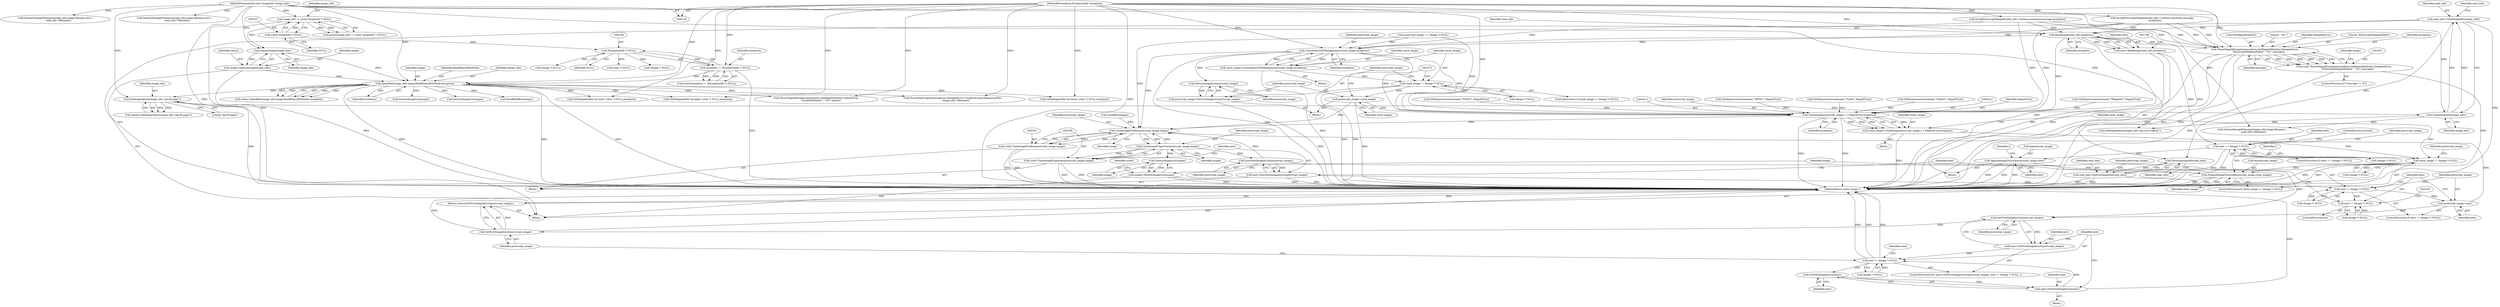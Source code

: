 digraph "0_ImageMagick6_7d11230060fa9c8f67e53c85224daf6648805c7b@API" {
"1001481" [label="(Call,read_info=CloneImageInfo(image_info))"];
"1001483" [label="(Call,CloneImageInfo(image_info))"];
"1001185" [label="(Call,GetImageOption(image_info,\"eps:fit-page\"))"];
"1000208" [label="(Call,OpenBlob(image_info,image,ReadBinaryBlobMode,exception))"];
"1000204" [label="(Call,AcquireImage(image_info))"];
"1000164" [label="(Call,image_info != (const ImageInfo *) NULL)"];
"1000119" [label="(MethodParameterIn,const ImageInfo *image_info)"];
"1000166" [label="(Call,(const ImageInfo *) NULL)"];
"1000202" [label="(Call,image=AcquireImage(image_info))"];
"1000191" [label="(Call,exception != (ExceptionInfo *) NULL)"];
"1000120" [label="(MethodParameterIn,ExceptionInfo *exception)"];
"1000193" [label="(Call,(ExceptionInfo *) NULL)"];
"1001784" [label="(Call,ReadImage(read_info,exception))"];
"1001782" [label="(Call,next=ReadImage(read_info,exception))"];
"1001794" [label="(Call,next == (Image *) NULL)"];
"1001800" [label="(Call,AppendImageToList(&postscript_image,next))"];
"1002303" [label="(Call,PrependImageToList(&postscript_image,clone_image))"];
"1001812" [label="(Call,DestroyImageInfo(read_info))"];
"1001810" [label="(Call,read_info=DestroyImageInfo(read_info))"];
"1001828" [label="(Call,ThrowMagickException(exception,GetMagickModule(),DelegateError,\n          \"PostscriptDelegateFailed\",\"`%s'\",message))"];
"1001826" [label="(Call,(void) ThrowMagickException(exception,GetMagickModule(),DelegateError,\n          \"PostscriptDelegateFailed\",\"`%s'\",message))"];
"1001855" [label="(Call,ConsolidateCMYKImages(postscript_image,exception))"];
"1001853" [label="(Call,cmyk_image=ConsolidateCMYKImages(postscript_image,exception))"];
"1001859" [label="(Call,cmyk_image != (Image *) NULL)"];
"1001869" [label="(Call,postscript_image=cmyk_image)"];
"1002291" [label="(Call,CloneImage(postscript_image,1,1,MagickTrue,exception))"];
"1002289" [label="(Call,clone_image=CloneImage(postscript_image,1,1,MagickTrue,exception))"];
"1002298" [label="(Call,clone_image != (Image *) NULL)"];
"1002352" [label="(Call,CloneImageProfiles(postscript_image,image))"];
"1002350" [label="(Call,(void) CloneImageProfiles(postscript_image,image))"];
"1002357" [label="(Call,CloneImageProperties(postscript_image,image))"];
"1002355" [label="(Call,(void) CloneImageProperties(postscript_image,image))"];
"1002362" [label="(Call,SyncNextImageInList(postscript_image))"];
"1002360" [label="(Call,next=SyncNextImageInList(postscript_image))"];
"1002365" [label="(Call,next != (Image *) NULL)"];
"1002370" [label="(Call,postscript_image=next)"];
"1002388" [label="(Call,GetFirstImageInList(postscript_image))"];
"1002386" [label="(Call,next=GetFirstImageInList(postscript_image))"];
"1002390" [label="(Call,next != (Image *) NULL)"];
"1002404" [label="(Call,GetNextImageInList(next))"];
"1002402" [label="(Call,next=GetNextImageInList(next))"];
"1002407" [label="(Call,GetFirstImageInList(postscript_image))"];
"1002406" [label="(Return,return(GetFirstImageInList(postscript_image));)"];
"1002373" [label="(Call,next != (Image *) NULL)"];
"1002380" [label="(Call,DestroyImageList(image))"];
"1002378" [label="(Call,image=DestroyImageList(image))"];
"1001867" [label="(Call,DestroyImageList(postscript_image))"];
"1001865" [label="(Call,postscript_image=DestroyImageList(postscript_image))"];
"1002307" [label="(ControlStructure,do)"];
"1001786" [label="(Identifier,exception)"];
"1002389" [label="(Identifier,postscript_image)"];
"1002385" [label="(ControlStructure,for (next=GetFirstImageInList(postscript_image); next != (Image *) NULL; ))"];
"1001185" [label="(Call,GetImageOption(image_info,\"eps:fit-page\"))"];
"1001836" [label="(Identifier,image)"];
"1000191" [label="(Call,exception != (ExceptionInfo *) NULL)"];
"1002362" [label="(Call,SyncNextImageInList(postscript_image))"];
"1001834" [label="(Identifier,message)"];
"1000206" [label="(Call,status=OpenBlob(image_info,image,ReadBinaryBlobMode,exception))"];
"1002370" [label="(Call,postscript_image=next)"];
"1002381" [label="(Identifier,image)"];
"1002409" [label="(MethodReturn,static Image *)"];
"1001659" [label="(Call,InterpretImageFilename(image_info,image,filename,1,\n    read_info->filename))"];
"1000202" [label="(Call,image=AcquireImage(image_info))"];
"1001796" [label="(Call,(Image *) NULL)"];
"1001857" [label="(Identifier,exception)"];
"1000209" [label="(Identifier,image_info)"];
"1001811" [label="(Identifier,read_info)"];
"1002291" [label="(Call,CloneImage(postscript_image,1,1,MagickTrue,exception))"];
"1000192" [label="(Identifier,exception)"];
"1000800" [label="(Call,GlobExpression(command,\"*Magenta*\",MagickTrue))"];
"1000168" [label="(Identifier,NULL)"];
"1001859" [label="(Call,cmyk_image != (Image *) NULL)"];
"1002373" [label="(Call,next != (Image *) NULL)"];
"1000195" [label="(Identifier,NULL)"];
"1002305" [label="(Identifier,postscript_image)"];
"1001420" [label="(Call,GetDelegateInfo(\"ps:alpha\",(char *) NULL,exception))"];
"1002288" [label="(Block,)"];
"1001795" [label="(Identifier,next)"];
"1001866" [label="(Identifier,postscript_image)"];
"1002296" [label="(Identifier,exception)"];
"1002388" [label="(Call,GetFirstImageInList(postscript_image))"];
"1000164" [label="(Call,image_info != (const ImageInfo *) NULL)"];
"1002371" [label="(Identifier,postscript_image)"];
"1002353" [label="(Identifier,postscript_image)"];
"1001856" [label="(Identifier,postscript_image)"];
"1001830" [label="(Call,GetMagickModule())"];
"1002361" [label="(Identifier,next)"];
"1002367" [label="(Call,(Image *) NULL)"];
"1002306" [label="(Identifier,clone_image)"];
"1002355" [label="(Call,(void) CloneImageProperties(postscript_image,image))"];
"1002390" [label="(Call,next != (Image *) NULL)"];
"1001187" [label="(Literal,\"eps:fit-page\")"];
"1001860" [label="(Identifier,cmyk_image)"];
"1000746" [label="(Call,GlobExpression(command,\"*EPSF-*\",MagickTrue))"];
"1000204" [label="(Call,AcquireImage(image_info))"];
"1000119" [label="(MethodParameterIn,const ImageInfo *image_info)"];
"1002391" [label="(Identifier,next)"];
"1001483" [label="(Call,CloneImageInfo(image_info))"];
"1002350" [label="(Call,(void) CloneImageProfiles(postscript_image,image))"];
"1001785" [label="(Identifier,read_info)"];
"1002297" [label="(ControlStructure,if (clone_image != (Image *) NULL))"];
"1001833" [label="(Literal,\"`%s'\")"];
"1000165" [label="(Identifier,image_info)"];
"1002363" [label="(Identifier,postscript_image)"];
"1001821" [label="(ControlStructure,if (*message != '\0'))"];
"1002264" [label="(Call,CloseBlob(image))"];
"1002395" [label="(Block,)"];
"1001784" [label="(Call,ReadImage(read_info,exception))"];
"1001799" [label="(ControlStructure,break;)"];
"1001869" [label="(Call,postscript_image=cmyk_image)"];
"1001815" [label="(Call,postscript_image == (Image *) NULL)"];
"1001853" [label="(Call,cmyk_image=ConsolidateCMYKImages(postscript_image,exception))"];
"1001802" [label="(Identifier,postscript_image)"];
"1002379" [label="(Identifier,image)"];
"1000212" [label="(Identifier,exception)"];
"1002386" [label="(Call,next=GetFirstImageInList(postscript_image))"];
"1002398" [label="(Identifier,next)"];
"1000475" [label="(Call,(char *) NULL)"];
"1002357" [label="(Call,CloneImageProperties(postscript_image,image))"];
"1001831" [label="(Identifier,DelegateError)"];
"1001793" [label="(ControlStructure,if (next == (Image *) NULL))"];
"1000121" [label="(Block,)"];
"1001228" [label="(Call,ThrowMagickException(exception,GetMagickModule(),OptionError,\n             \"InvalidGeometry\",\"`%s'\",option))"];
"1002290" [label="(Identifier,clone_image)"];
"1001783" [label="(Identifier,next)"];
"1001868" [label="(Identifier,postscript_image)"];
"1001650" [label="(Call,InvokePostscriptDelegate(read_info->verbose,command,message,exception))"];
"1001855" [label="(Call,ConsolidateCMYKImages(postscript_image,exception))"];
"1002300" [label="(Call,(Image *) NULL)"];
"1000120" [label="(MethodParameterIn,ExceptionInfo *exception)"];
"1000208" [label="(Call,OpenBlob(image_info,image,ReadBinaryBlobMode,exception))"];
"1002304" [label="(Call,&postscript_image)"];
"1002374" [label="(Identifier,next)"];
"1001687" [label="(Call,InvokePostscriptDelegate(read_info->verbose,command,message,\n        exception))"];
"1001865" [label="(Call,postscript_image=DestroyImageList(postscript_image))"];
"1001867" [label="(Call,DestroyImageList(postscript_image))"];
"1001481" [label="(Call,read_info=CloneImageInfo(image_info))"];
"1002293" [label="(Literal,1)"];
"1002364" [label="(ControlStructure,if (next != (Image *) NULL))"];
"1001810" [label="(Call,read_info=DestroyImageInfo(read_info))"];
"1001488" [label="(Identifier,read_info)"];
"1001864" [label="(Block,)"];
"1002408" [label="(Identifier,postscript_image)"];
"1002372" [label="(Identifier,next)"];
"1002378" [label="(Call,image=DestroyImageList(image))"];
"1001782" [label="(Call,next=ReadImage(read_info,exception))"];
"1002402" [label="(Call,next=GetNextImageInList(next))"];
"1002383" [label="(Identifier,scene)"];
"1001803" [label="(Identifier,next)"];
"1001826" [label="(Call,(void) ThrowMagickException(exception,GetMagickModule(),DelegateError,\n          \"PostscriptDelegateFailed\",\"`%s'\",message))"];
"1002392" [label="(Call,(Image *) NULL)"];
"1001484" [label="(Identifier,image_info)"];
"1000207" [label="(Identifier,status)"];
"1002360" [label="(Call,next=SyncNextImageInList(postscript_image))"];
"1001186" [label="(Identifier,image_info)"];
"1002292" [label="(Identifier,postscript_image)"];
"1002365" [label="(Call,next != (Image *) NULL)"];
"1000190" [label="(Call,assert(exception != (ExceptionInfo *) NULL))"];
"1002303" [label="(Call,PrependImageToList(&postscript_image,clone_image))"];
"1002308" [label="(Block,)"];
"1001970" [label="(Call,GlobExpression(command,\"*EPSF-*\",MagickTrue))"];
"1002405" [label="(Identifier,next)"];
"1001813" [label="(Identifier,read_info)"];
"1000166" [label="(Call,(const ImageInfo *) NULL)"];
"1001794" [label="(Call,next == (Image *) NULL)"];
"1002354" [label="(Identifier,image)"];
"1001183" [label="(Call,option=GetImageOption(image_info,\"eps:fit-page\"))"];
"1001801" [label="(Call,&postscript_image)"];
"1001751" [label="(Block,)"];
"1001870" [label="(Identifier,postscript_image)"];
"1002298" [label="(Call,clone_image != (Image *) NULL)"];
"1000193" [label="(Call,(ExceptionInfo *) NULL)"];
"1000220" [label="(Call,DestroyImageList(image))"];
"1000238" [label="(Call,ThrowFileException(exception,FileOpenError,\"UnableToCreateTemporaryFile\",\n        image_info->filename))"];
"1001754" [label="(Call,InterpretImageFilename(image_info,image,filename,(int) i,\n        read_info->filename))"];
"1002380" [label="(Call,DestroyImageList(image))"];
"1001861" [label="(Call,(Image *) NULL)"];
"1002403" [label="(Identifier,next)"];
"1001556" [label="(Call,GetImageOption(image_info,\"eps:use-cropbox\"))"];
"1001828" [label="(Call,ThrowMagickException(exception,GetMagickModule(),DelegateError,\n          \"PostscriptDelegateFailed\",\"`%s'\",message))"];
"1001482" [label="(Identifier,read_info)"];
"1000793" [label="(Call,GlobExpression(command,\"*Cyan*\",MagickTrue))"];
"1001858" [label="(ControlStructure,if (cmyk_image != (Image *) NULL))"];
"1000806" [label="(Call,GlobExpression(command,\"*Yellow*\",MagickTrue))"];
"1002294" [label="(Literal,1)"];
"1001398" [label="(Call,GetDelegateInfo(\"ps:mono\",(char *) NULL,exception))"];
"1000250" [label="(Call,(Image *) NULL)"];
"1000210" [label="(Identifier,image)"];
"1002366" [label="(Identifier,next)"];
"1001812" [label="(Call,DestroyImageInfo(read_info))"];
"1000163" [label="(Call,assert(image_info != (const ImageInfo *) NULL))"];
"1001816" [label="(Identifier,postscript_image)"];
"1001832" [label="(Literal,\"PostscriptDelegateFailed\")"];
"1000223" [label="(Call,(Image *) NULL)"];
"1001851" [label="(Block,)"];
"1002295" [label="(Identifier,MagickTrue)"];
"1001750" [label="(Identifier,i)"];
"1001720" [label="(Call,InterpretImageFilename(image_info,image,filename,(int) i,\n        read_info->filename))"];
"1001800" [label="(Call,AppendImageToList(&postscript_image,next))"];
"1000205" [label="(Identifier,image_info)"];
"1002375" [label="(Call,(Image *) NULL)"];
"1002406" [label="(Return,return(GetFirstImageInList(postscript_image));)"];
"1002352" [label="(Call,CloneImageProfiles(postscript_image,image))"];
"1000203" [label="(Identifier,image)"];
"1001829" [label="(Identifier,exception)"];
"1002287" [label="(Identifier,i)"];
"1002358" [label="(Identifier,postscript_image)"];
"1002407" [label="(Call,GetFirstImageInList(postscript_image))"];
"1001871" [label="(Identifier,cmyk_image)"];
"1000211" [label="(Identifier,ReadBinaryBlobMode)"];
"1001854" [label="(Identifier,cmyk_image)"];
"1002289" [label="(Call,clone_image=CloneImage(postscript_image,1,1,MagickTrue,exception))"];
"1000247" [label="(Call,DestroyImageList(image))"];
"1001411" [label="(Call,GetDelegateInfo(\"ps:cmyk\",(char *) NULL,exception))"];
"1002299" [label="(Identifier,clone_image)"];
"1002404" [label="(Call,GetNextImageInList(next))"];
"1000657" [label="(Call,ReadBlobByte(image))"];
"1002359" [label="(Identifier,image)"];
"1002387" [label="(Identifier,next)"];
"1001481" -> "1000121"  [label="AST: "];
"1001481" -> "1001483"  [label="CFG: "];
"1001482" -> "1001481"  [label="AST: "];
"1001483" -> "1001481"  [label="AST: "];
"1001488" -> "1001481"  [label="CFG: "];
"1001481" -> "1002409"  [label="DDG: "];
"1001483" -> "1001481"  [label="DDG: "];
"1001481" -> "1001784"  [label="DDG: "];
"1001481" -> "1001812"  [label="DDG: "];
"1001483" -> "1001484"  [label="CFG: "];
"1001484" -> "1001483"  [label="AST: "];
"1001185" -> "1001483"  [label="DDG: "];
"1000119" -> "1001483"  [label="DDG: "];
"1001483" -> "1001556"  [label="DDG: "];
"1001483" -> "1001659"  [label="DDG: "];
"1001185" -> "1001183"  [label="AST: "];
"1001185" -> "1001187"  [label="CFG: "];
"1001186" -> "1001185"  [label="AST: "];
"1001187" -> "1001185"  [label="AST: "];
"1001183" -> "1001185"  [label="CFG: "];
"1001185" -> "1002409"  [label="DDG: "];
"1001185" -> "1001183"  [label="DDG: "];
"1001185" -> "1001183"  [label="DDG: "];
"1000208" -> "1001185"  [label="DDG: "];
"1000119" -> "1001185"  [label="DDG: "];
"1000208" -> "1000206"  [label="AST: "];
"1000208" -> "1000212"  [label="CFG: "];
"1000209" -> "1000208"  [label="AST: "];
"1000210" -> "1000208"  [label="AST: "];
"1000211" -> "1000208"  [label="AST: "];
"1000212" -> "1000208"  [label="AST: "];
"1000206" -> "1000208"  [label="CFG: "];
"1000208" -> "1002409"  [label="DDG: "];
"1000208" -> "1002409"  [label="DDG: "];
"1000208" -> "1002409"  [label="DDG: "];
"1000208" -> "1000206"  [label="DDG: "];
"1000208" -> "1000206"  [label="DDG: "];
"1000208" -> "1000206"  [label="DDG: "];
"1000208" -> "1000206"  [label="DDG: "];
"1000204" -> "1000208"  [label="DDG: "];
"1000119" -> "1000208"  [label="DDG: "];
"1000202" -> "1000208"  [label="DDG: "];
"1000191" -> "1000208"  [label="DDG: "];
"1000120" -> "1000208"  [label="DDG: "];
"1000208" -> "1000220"  [label="DDG: "];
"1000208" -> "1000238"  [label="DDG: "];
"1000208" -> "1000247"  [label="DDG: "];
"1000208" -> "1000657"  [label="DDG: "];
"1000208" -> "1001228"  [label="DDG: "];
"1000208" -> "1001398"  [label="DDG: "];
"1000208" -> "1001411"  [label="DDG: "];
"1000208" -> "1001420"  [label="DDG: "];
"1000204" -> "1000202"  [label="AST: "];
"1000204" -> "1000205"  [label="CFG: "];
"1000205" -> "1000204"  [label="AST: "];
"1000202" -> "1000204"  [label="CFG: "];
"1000204" -> "1000202"  [label="DDG: "];
"1000164" -> "1000204"  [label="DDG: "];
"1000119" -> "1000204"  [label="DDG: "];
"1000164" -> "1000163"  [label="AST: "];
"1000164" -> "1000166"  [label="CFG: "];
"1000165" -> "1000164"  [label="AST: "];
"1000166" -> "1000164"  [label="AST: "];
"1000163" -> "1000164"  [label="CFG: "];
"1000164" -> "1002409"  [label="DDG: "];
"1000164" -> "1000163"  [label="DDG: "];
"1000164" -> "1000163"  [label="DDG: "];
"1000119" -> "1000164"  [label="DDG: "];
"1000166" -> "1000164"  [label="DDG: "];
"1000119" -> "1000118"  [label="AST: "];
"1000119" -> "1002409"  [label="DDG: "];
"1000119" -> "1001556"  [label="DDG: "];
"1000119" -> "1001659"  [label="DDG: "];
"1000119" -> "1001720"  [label="DDG: "];
"1000119" -> "1001754"  [label="DDG: "];
"1000166" -> "1000168"  [label="CFG: "];
"1000167" -> "1000166"  [label="AST: "];
"1000168" -> "1000166"  [label="AST: "];
"1000166" -> "1000193"  [label="DDG: "];
"1000202" -> "1000121"  [label="AST: "];
"1000203" -> "1000202"  [label="AST: "];
"1000207" -> "1000202"  [label="CFG: "];
"1000202" -> "1002409"  [label="DDG: "];
"1000191" -> "1000190"  [label="AST: "];
"1000191" -> "1000193"  [label="CFG: "];
"1000192" -> "1000191"  [label="AST: "];
"1000193" -> "1000191"  [label="AST: "];
"1000190" -> "1000191"  [label="CFG: "];
"1000191" -> "1002409"  [label="DDG: "];
"1000191" -> "1000190"  [label="DDG: "];
"1000191" -> "1000190"  [label="DDG: "];
"1000120" -> "1000191"  [label="DDG: "];
"1000193" -> "1000191"  [label="DDG: "];
"1000120" -> "1000118"  [label="AST: "];
"1000120" -> "1002409"  [label="DDG: "];
"1000120" -> "1000238"  [label="DDG: "];
"1000120" -> "1001228"  [label="DDG: "];
"1000120" -> "1001398"  [label="DDG: "];
"1000120" -> "1001411"  [label="DDG: "];
"1000120" -> "1001420"  [label="DDG: "];
"1000120" -> "1001650"  [label="DDG: "];
"1000120" -> "1001687"  [label="DDG: "];
"1000120" -> "1001784"  [label="DDG: "];
"1000120" -> "1001828"  [label="DDG: "];
"1000120" -> "1001855"  [label="DDG: "];
"1000120" -> "1002291"  [label="DDG: "];
"1000193" -> "1000195"  [label="CFG: "];
"1000194" -> "1000193"  [label="AST: "];
"1000195" -> "1000193"  [label="AST: "];
"1000193" -> "1000223"  [label="DDG: "];
"1000193" -> "1000250"  [label="DDG: "];
"1000193" -> "1000475"  [label="DDG: "];
"1001784" -> "1001782"  [label="AST: "];
"1001784" -> "1001786"  [label="CFG: "];
"1001785" -> "1001784"  [label="AST: "];
"1001786" -> "1001784"  [label="AST: "];
"1001782" -> "1001784"  [label="CFG: "];
"1001784" -> "1002409"  [label="DDG: "];
"1001784" -> "1001782"  [label="DDG: "];
"1001784" -> "1001782"  [label="DDG: "];
"1001687" -> "1001784"  [label="DDG: "];
"1001650" -> "1001784"  [label="DDG: "];
"1001784" -> "1001812"  [label="DDG: "];
"1001784" -> "1001828"  [label="DDG: "];
"1001784" -> "1001855"  [label="DDG: "];
"1001784" -> "1002291"  [label="DDG: "];
"1001782" -> "1001751"  [label="AST: "];
"1001783" -> "1001782"  [label="AST: "];
"1001788" -> "1001782"  [label="CFG: "];
"1001782" -> "1002409"  [label="DDG: "];
"1001782" -> "1001794"  [label="DDG: "];
"1001794" -> "1001793"  [label="AST: "];
"1001794" -> "1001796"  [label="CFG: "];
"1001795" -> "1001794"  [label="AST: "];
"1001796" -> "1001794"  [label="AST: "];
"1001799" -> "1001794"  [label="CFG: "];
"1001802" -> "1001794"  [label="CFG: "];
"1001794" -> "1002409"  [label="DDG: "];
"1001794" -> "1002409"  [label="DDG: "];
"1001796" -> "1001794"  [label="DDG: "];
"1001794" -> "1001800"  [label="DDG: "];
"1001800" -> "1001751"  [label="AST: "];
"1001800" -> "1001803"  [label="CFG: "];
"1001801" -> "1001800"  [label="AST: "];
"1001803" -> "1001800"  [label="AST: "];
"1001750" -> "1001800"  [label="CFG: "];
"1001800" -> "1002409"  [label="DDG: "];
"1001800" -> "1002409"  [label="DDG: "];
"1001800" -> "1002409"  [label="DDG: "];
"1001800" -> "1002303"  [label="DDG: "];
"1002303" -> "1002297"  [label="AST: "];
"1002303" -> "1002306"  [label="CFG: "];
"1002304" -> "1002303"  [label="AST: "];
"1002306" -> "1002303"  [label="AST: "];
"1002287" -> "1002303"  [label="CFG: "];
"1002303" -> "1002409"  [label="DDG: "];
"1002303" -> "1002409"  [label="DDG: "];
"1002303" -> "1002409"  [label="DDG: "];
"1002298" -> "1002303"  [label="DDG: "];
"1001812" -> "1001810"  [label="AST: "];
"1001812" -> "1001813"  [label="CFG: "];
"1001813" -> "1001812"  [label="AST: "];
"1001810" -> "1001812"  [label="CFG: "];
"1001812" -> "1001810"  [label="DDG: "];
"1001810" -> "1000121"  [label="AST: "];
"1001811" -> "1001810"  [label="AST: "];
"1001816" -> "1001810"  [label="CFG: "];
"1001810" -> "1002409"  [label="DDG: "];
"1001810" -> "1002409"  [label="DDG: "];
"1001828" -> "1001826"  [label="AST: "];
"1001828" -> "1001834"  [label="CFG: "];
"1001829" -> "1001828"  [label="AST: "];
"1001830" -> "1001828"  [label="AST: "];
"1001831" -> "1001828"  [label="AST: "];
"1001832" -> "1001828"  [label="AST: "];
"1001833" -> "1001828"  [label="AST: "];
"1001834" -> "1001828"  [label="AST: "];
"1001826" -> "1001828"  [label="CFG: "];
"1001828" -> "1002409"  [label="DDG: "];
"1001828" -> "1002409"  [label="DDG: "];
"1001828" -> "1002409"  [label="DDG: "];
"1001828" -> "1002409"  [label="DDG: "];
"1001828" -> "1001826"  [label="DDG: "];
"1001828" -> "1001826"  [label="DDG: "];
"1001828" -> "1001826"  [label="DDG: "];
"1001828" -> "1001826"  [label="DDG: "];
"1001828" -> "1001826"  [label="DDG: "];
"1001828" -> "1001826"  [label="DDG: "];
"1001687" -> "1001828"  [label="DDG: "];
"1001687" -> "1001828"  [label="DDG: "];
"1001650" -> "1001828"  [label="DDG: "];
"1001650" -> "1001828"  [label="DDG: "];
"1001826" -> "1001821"  [label="AST: "];
"1001827" -> "1001826"  [label="AST: "];
"1001836" -> "1001826"  [label="CFG: "];
"1001826" -> "1002409"  [label="DDG: "];
"1001826" -> "1002409"  [label="DDG: "];
"1001855" -> "1001853"  [label="AST: "];
"1001855" -> "1001857"  [label="CFG: "];
"1001856" -> "1001855"  [label="AST: "];
"1001857" -> "1001855"  [label="AST: "];
"1001853" -> "1001855"  [label="CFG: "];
"1001855" -> "1002409"  [label="DDG: "];
"1001855" -> "1001853"  [label="DDG: "];
"1001855" -> "1001853"  [label="DDG: "];
"1001815" -> "1001855"  [label="DDG: "];
"1001687" -> "1001855"  [label="DDG: "];
"1001650" -> "1001855"  [label="DDG: "];
"1001855" -> "1001867"  [label="DDG: "];
"1001855" -> "1002291"  [label="DDG: "];
"1001855" -> "1002291"  [label="DDG: "];
"1001855" -> "1002352"  [label="DDG: "];
"1001853" -> "1001851"  [label="AST: "];
"1001854" -> "1001853"  [label="AST: "];
"1001860" -> "1001853"  [label="CFG: "];
"1001853" -> "1002409"  [label="DDG: "];
"1001853" -> "1001859"  [label="DDG: "];
"1001859" -> "1001858"  [label="AST: "];
"1001859" -> "1001861"  [label="CFG: "];
"1001860" -> "1001859"  [label="AST: "];
"1001861" -> "1001859"  [label="AST: "];
"1001866" -> "1001859"  [label="CFG: "];
"1001873" -> "1001859"  [label="CFG: "];
"1001859" -> "1002409"  [label="DDG: "];
"1001859" -> "1002409"  [label="DDG: "];
"1001861" -> "1001859"  [label="DDG: "];
"1001859" -> "1001869"  [label="DDG: "];
"1001869" -> "1001864"  [label="AST: "];
"1001869" -> "1001871"  [label="CFG: "];
"1001870" -> "1001869"  [label="AST: "];
"1001871" -> "1001869"  [label="AST: "];
"1001873" -> "1001869"  [label="CFG: "];
"1001869" -> "1002409"  [label="DDG: "];
"1001869" -> "1002291"  [label="DDG: "];
"1001869" -> "1002352"  [label="DDG: "];
"1002291" -> "1002289"  [label="AST: "];
"1002291" -> "1002296"  [label="CFG: "];
"1002292" -> "1002291"  [label="AST: "];
"1002293" -> "1002291"  [label="AST: "];
"1002294" -> "1002291"  [label="AST: "];
"1002295" -> "1002291"  [label="AST: "];
"1002296" -> "1002291"  [label="AST: "];
"1002289" -> "1002291"  [label="CFG: "];
"1002291" -> "1002409"  [label="DDG: "];
"1002291" -> "1002409"  [label="DDG: "];
"1002291" -> "1002289"  [label="DDG: "];
"1002291" -> "1002289"  [label="DDG: "];
"1002291" -> "1002289"  [label="DDG: "];
"1002291" -> "1002289"  [label="DDG: "];
"1001815" -> "1002291"  [label="DDG: "];
"1000800" -> "1002291"  [label="DDG: "];
"1000793" -> "1002291"  [label="DDG: "];
"1000806" -> "1002291"  [label="DDG: "];
"1000746" -> "1002291"  [label="DDG: "];
"1001970" -> "1002291"  [label="DDG: "];
"1001687" -> "1002291"  [label="DDG: "];
"1001650" -> "1002291"  [label="DDG: "];
"1002291" -> "1002352"  [label="DDG: "];
"1002289" -> "1002288"  [label="AST: "];
"1002290" -> "1002289"  [label="AST: "];
"1002299" -> "1002289"  [label="CFG: "];
"1002289" -> "1002409"  [label="DDG: "];
"1002289" -> "1002298"  [label="DDG: "];
"1002298" -> "1002297"  [label="AST: "];
"1002298" -> "1002300"  [label="CFG: "];
"1002299" -> "1002298"  [label="AST: "];
"1002300" -> "1002298"  [label="AST: "];
"1002305" -> "1002298"  [label="CFG: "];
"1002287" -> "1002298"  [label="CFG: "];
"1002298" -> "1002409"  [label="DDG: "];
"1002298" -> "1002409"  [label="DDG: "];
"1002300" -> "1002298"  [label="DDG: "];
"1002352" -> "1002350"  [label="AST: "];
"1002352" -> "1002354"  [label="CFG: "];
"1002353" -> "1002352"  [label="AST: "];
"1002354" -> "1002352"  [label="AST: "];
"1002350" -> "1002352"  [label="CFG: "];
"1002352" -> "1002350"  [label="DDG: "];
"1002352" -> "1002350"  [label="DDG: "];
"1002362" -> "1002352"  [label="DDG: "];
"1002370" -> "1002352"  [label="DDG: "];
"1001815" -> "1002352"  [label="DDG: "];
"1002264" -> "1002352"  [label="DDG: "];
"1002357" -> "1002352"  [label="DDG: "];
"1002352" -> "1002357"  [label="DDG: "];
"1002352" -> "1002357"  [label="DDG: "];
"1002350" -> "1002308"  [label="AST: "];
"1002351" -> "1002350"  [label="AST: "];
"1002356" -> "1002350"  [label="CFG: "];
"1002350" -> "1002409"  [label="DDG: "];
"1002350" -> "1002409"  [label="DDG: "];
"1002357" -> "1002355"  [label="AST: "];
"1002357" -> "1002359"  [label="CFG: "];
"1002358" -> "1002357"  [label="AST: "];
"1002359" -> "1002357"  [label="AST: "];
"1002355" -> "1002357"  [label="CFG: "];
"1002357" -> "1002355"  [label="DDG: "];
"1002357" -> "1002355"  [label="DDG: "];
"1002357" -> "1002362"  [label="DDG: "];
"1002357" -> "1002380"  [label="DDG: "];
"1002355" -> "1002308"  [label="AST: "];
"1002356" -> "1002355"  [label="AST: "];
"1002361" -> "1002355"  [label="CFG: "];
"1002355" -> "1002409"  [label="DDG: "];
"1002355" -> "1002409"  [label="DDG: "];
"1002362" -> "1002360"  [label="AST: "];
"1002362" -> "1002363"  [label="CFG: "];
"1002363" -> "1002362"  [label="AST: "];
"1002360" -> "1002362"  [label="CFG: "];
"1002362" -> "1002360"  [label="DDG: "];
"1002362" -> "1002388"  [label="DDG: "];
"1002360" -> "1002308"  [label="AST: "];
"1002361" -> "1002360"  [label="AST: "];
"1002366" -> "1002360"  [label="CFG: "];
"1002360" -> "1002409"  [label="DDG: "];
"1002360" -> "1002365"  [label="DDG: "];
"1002365" -> "1002364"  [label="AST: "];
"1002365" -> "1002367"  [label="CFG: "];
"1002366" -> "1002365"  [label="AST: "];
"1002367" -> "1002365"  [label="AST: "];
"1002374" -> "1002365"  [label="CFG: "];
"1002371" -> "1002365"  [label="CFG: "];
"1002367" -> "1002365"  [label="DDG: "];
"1002365" -> "1002370"  [label="DDG: "];
"1002365" -> "1002373"  [label="DDG: "];
"1002370" -> "1002364"  [label="AST: "];
"1002370" -> "1002372"  [label="CFG: "];
"1002371" -> "1002370"  [label="AST: "];
"1002372" -> "1002370"  [label="AST: "];
"1002374" -> "1002370"  [label="CFG: "];
"1002370" -> "1002388"  [label="DDG: "];
"1002388" -> "1002386"  [label="AST: "];
"1002388" -> "1002389"  [label="CFG: "];
"1002389" -> "1002388"  [label="AST: "];
"1002386" -> "1002388"  [label="CFG: "];
"1002388" -> "1002386"  [label="DDG: "];
"1002388" -> "1002407"  [label="DDG: "];
"1002386" -> "1002385"  [label="AST: "];
"1002387" -> "1002386"  [label="AST: "];
"1002391" -> "1002386"  [label="CFG: "];
"1002386" -> "1002390"  [label="DDG: "];
"1002390" -> "1002385"  [label="AST: "];
"1002390" -> "1002392"  [label="CFG: "];
"1002391" -> "1002390"  [label="AST: "];
"1002392" -> "1002390"  [label="AST: "];
"1002398" -> "1002390"  [label="CFG: "];
"1002408" -> "1002390"  [label="CFG: "];
"1002390" -> "1002409"  [label="DDG: "];
"1002390" -> "1002409"  [label="DDG: "];
"1002390" -> "1002409"  [label="DDG: "];
"1002402" -> "1002390"  [label="DDG: "];
"1002392" -> "1002390"  [label="DDG: "];
"1002390" -> "1002404"  [label="DDG: "];
"1002404" -> "1002402"  [label="AST: "];
"1002404" -> "1002405"  [label="CFG: "];
"1002405" -> "1002404"  [label="AST: "];
"1002402" -> "1002404"  [label="CFG: "];
"1002404" -> "1002402"  [label="DDG: "];
"1002402" -> "1002395"  [label="AST: "];
"1002403" -> "1002402"  [label="AST: "];
"1002391" -> "1002402"  [label="CFG: "];
"1002402" -> "1002409"  [label="DDG: "];
"1002407" -> "1002406"  [label="AST: "];
"1002407" -> "1002408"  [label="CFG: "];
"1002408" -> "1002407"  [label="AST: "];
"1002406" -> "1002407"  [label="CFG: "];
"1002407" -> "1002409"  [label="DDG: "];
"1002407" -> "1002409"  [label="DDG: "];
"1002407" -> "1002406"  [label="DDG: "];
"1002406" -> "1000121"  [label="AST: "];
"1002409" -> "1002406"  [label="CFG: "];
"1002406" -> "1002409"  [label="DDG: "];
"1002373" -> "1002307"  [label="AST: "];
"1002373" -> "1002375"  [label="CFG: "];
"1002374" -> "1002373"  [label="AST: "];
"1002375" -> "1002373"  [label="AST: "];
"1002310" -> "1002373"  [label="CFG: "];
"1002379" -> "1002373"  [label="CFG: "];
"1002375" -> "1002373"  [label="DDG: "];
"1002380" -> "1002378"  [label="AST: "];
"1002380" -> "1002381"  [label="CFG: "];
"1002381" -> "1002380"  [label="AST: "];
"1002378" -> "1002380"  [label="CFG: "];
"1002380" -> "1002378"  [label="DDG: "];
"1002378" -> "1000121"  [label="AST: "];
"1002379" -> "1002378"  [label="AST: "];
"1002383" -> "1002378"  [label="CFG: "];
"1002378" -> "1002409"  [label="DDG: "];
"1002378" -> "1002409"  [label="DDG: "];
"1001867" -> "1001865"  [label="AST: "];
"1001867" -> "1001868"  [label="CFG: "];
"1001868" -> "1001867"  [label="AST: "];
"1001865" -> "1001867"  [label="CFG: "];
"1001867" -> "1001865"  [label="DDG: "];
"1001865" -> "1001864"  [label="AST: "];
"1001866" -> "1001865"  [label="AST: "];
"1001870" -> "1001865"  [label="CFG: "];
"1001865" -> "1002409"  [label="DDG: "];
}

